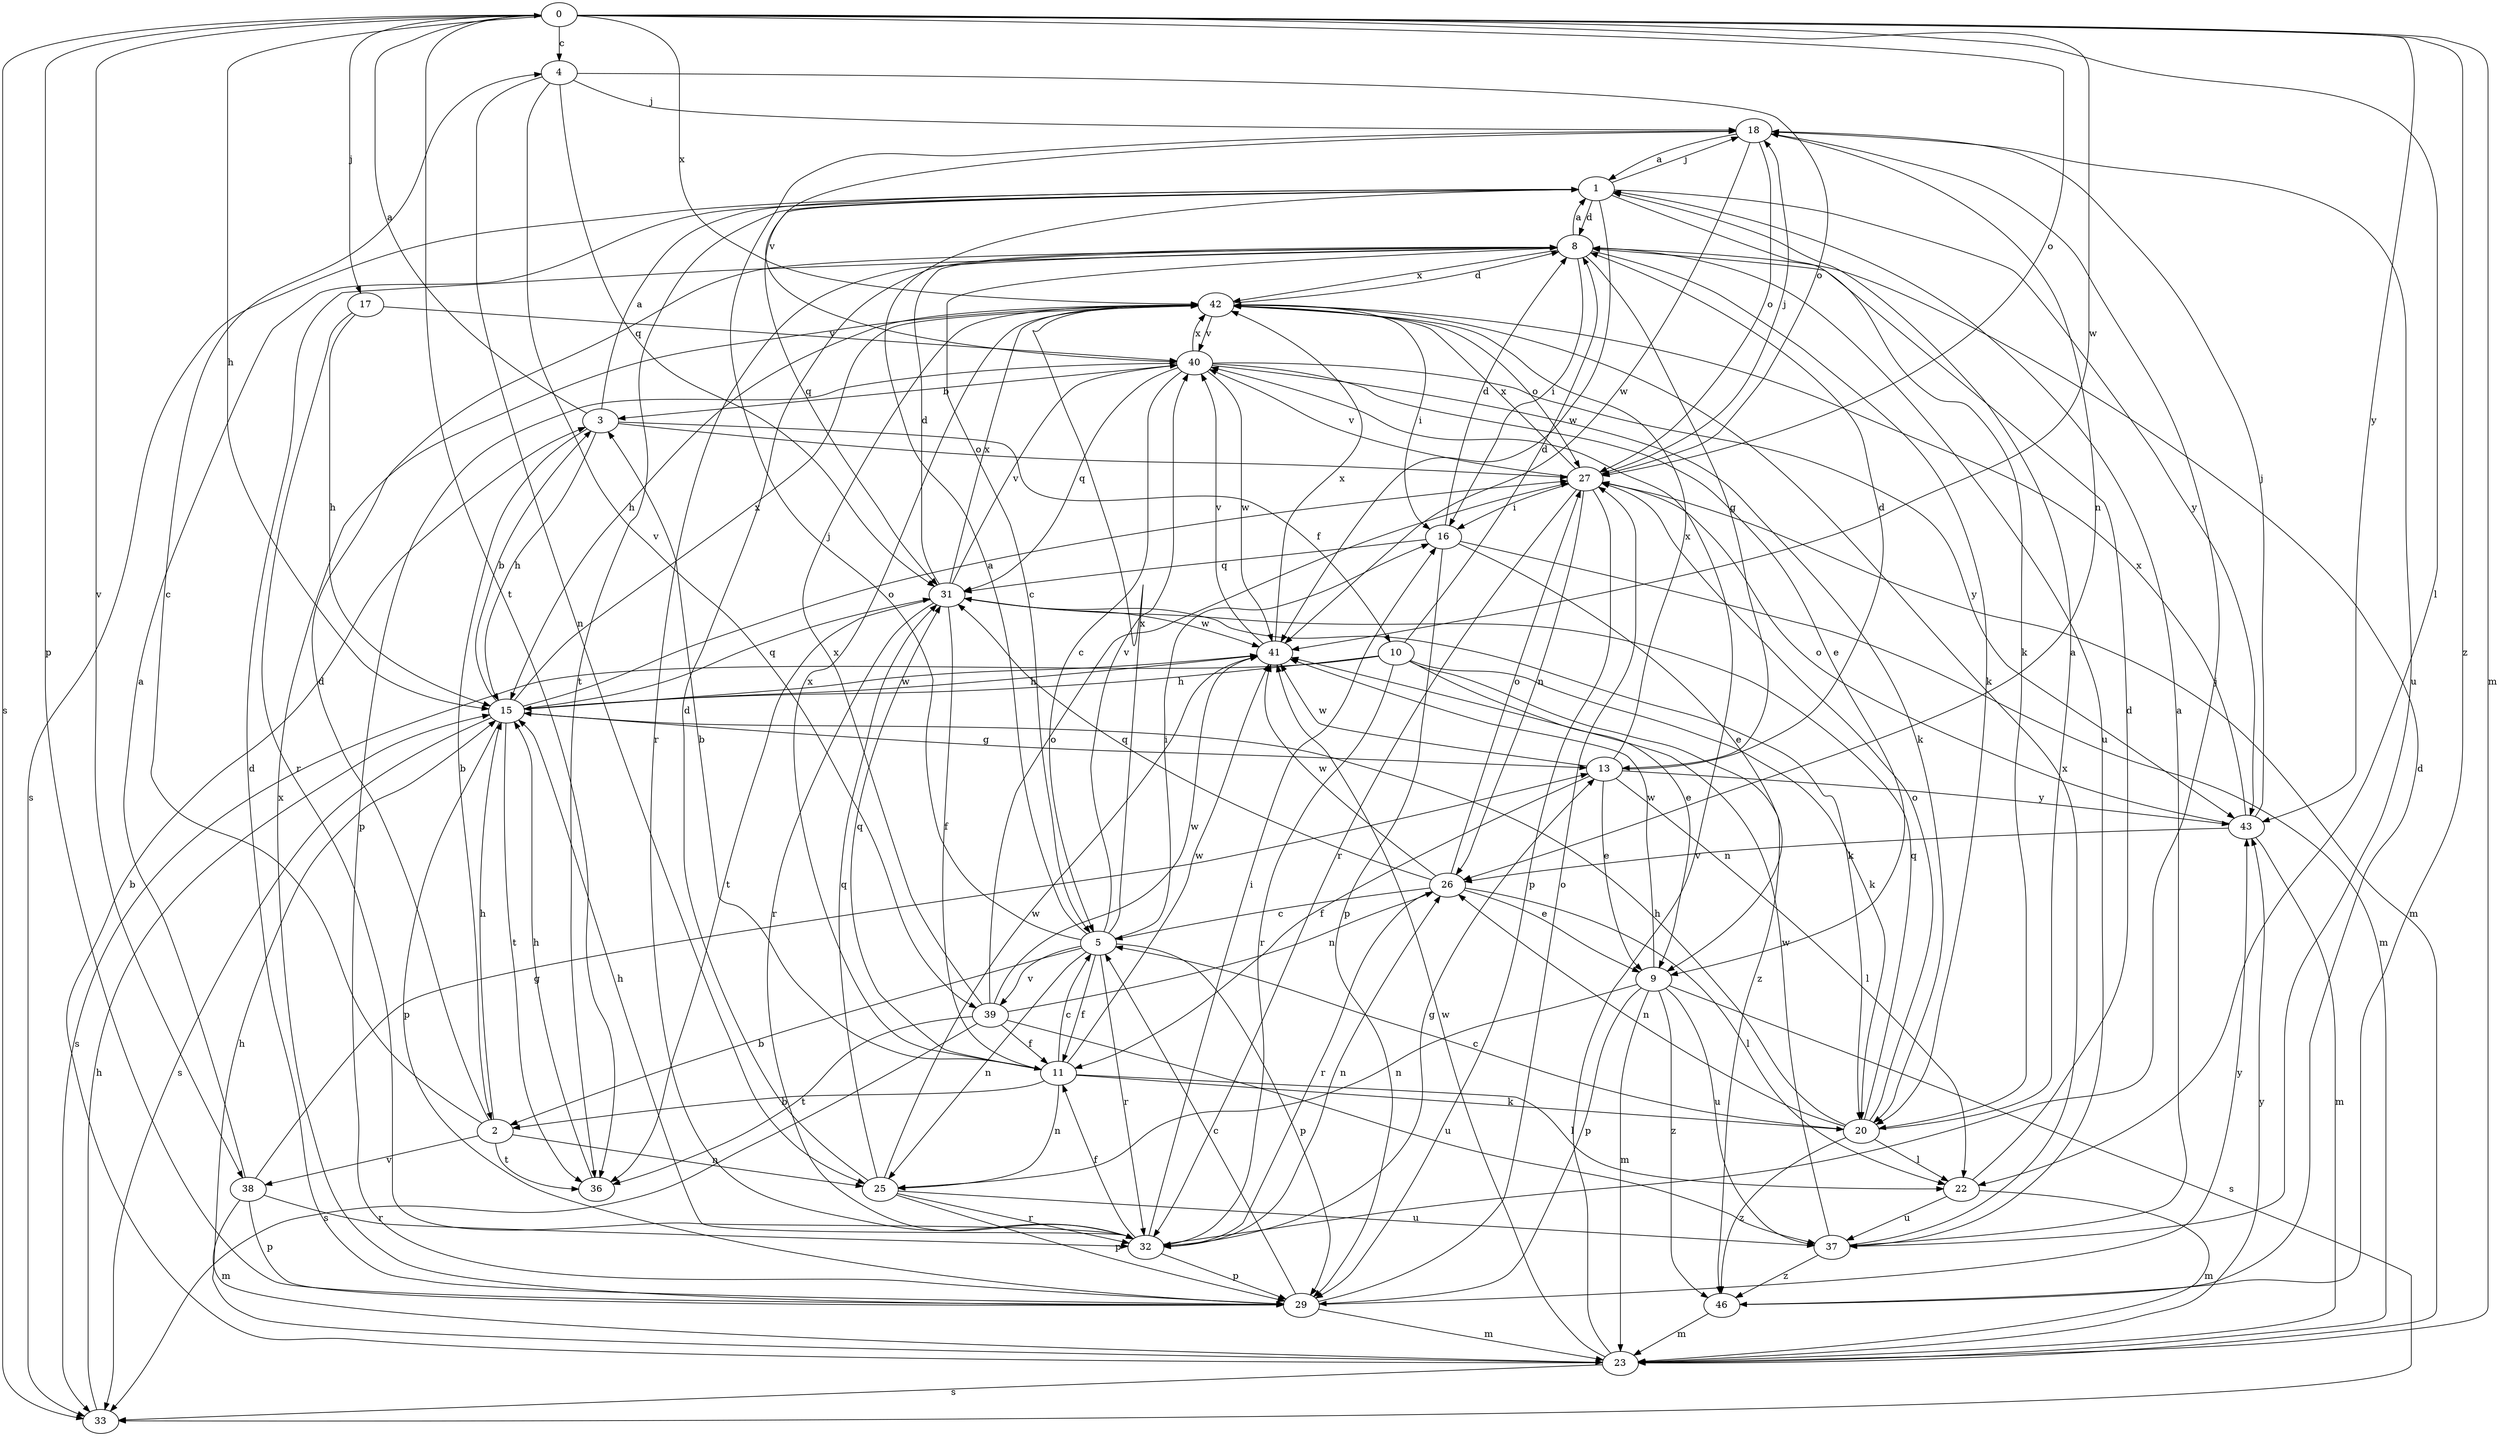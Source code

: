 strict digraph  {
0;
1;
2;
3;
4;
5;
8;
9;
10;
11;
13;
15;
16;
17;
18;
20;
22;
23;
25;
26;
27;
29;
31;
32;
33;
36;
37;
38;
39;
40;
41;
42;
43;
46;
0 -> 4  [label=c];
0 -> 15  [label=h];
0 -> 17  [label=j];
0 -> 22  [label=l];
0 -> 23  [label=m];
0 -> 27  [label=o];
0 -> 29  [label=p];
0 -> 33  [label=s];
0 -> 36  [label=t];
0 -> 38  [label=v];
0 -> 41  [label=w];
0 -> 42  [label=x];
0 -> 43  [label=y];
0 -> 46  [label=z];
1 -> 8  [label=d];
1 -> 18  [label=j];
1 -> 20  [label=k];
1 -> 31  [label=q];
1 -> 33  [label=s];
1 -> 36  [label=t];
1 -> 41  [label=w];
1 -> 43  [label=y];
2 -> 4  [label=c];
2 -> 8  [label=d];
2 -> 15  [label=h];
2 -> 25  [label=n];
2 -> 36  [label=t];
2 -> 38  [label=v];
3 -> 0  [label=a];
3 -> 1  [label=a];
3 -> 2  [label=b];
3 -> 10  [label=f];
3 -> 15  [label=h];
3 -> 27  [label=o];
4 -> 18  [label=j];
4 -> 25  [label=n];
4 -> 27  [label=o];
4 -> 31  [label=q];
4 -> 39  [label=v];
5 -> 1  [label=a];
5 -> 2  [label=b];
5 -> 11  [label=f];
5 -> 16  [label=i];
5 -> 18  [label=j];
5 -> 25  [label=n];
5 -> 29  [label=p];
5 -> 32  [label=r];
5 -> 39  [label=v];
5 -> 40  [label=v];
5 -> 42  [label=x];
8 -> 1  [label=a];
8 -> 5  [label=c];
8 -> 13  [label=g];
8 -> 16  [label=i];
8 -> 20  [label=k];
8 -> 32  [label=r];
8 -> 37  [label=u];
8 -> 42  [label=x];
9 -> 23  [label=m];
9 -> 25  [label=n];
9 -> 29  [label=p];
9 -> 33  [label=s];
9 -> 37  [label=u];
9 -> 41  [label=w];
9 -> 46  [label=z];
10 -> 8  [label=d];
10 -> 9  [label=e];
10 -> 15  [label=h];
10 -> 20  [label=k];
10 -> 32  [label=r];
10 -> 33  [label=s];
10 -> 46  [label=z];
11 -> 2  [label=b];
11 -> 3  [label=b];
11 -> 5  [label=c];
11 -> 20  [label=k];
11 -> 22  [label=l];
11 -> 25  [label=n];
11 -> 31  [label=q];
11 -> 41  [label=w];
11 -> 42  [label=x];
13 -> 8  [label=d];
13 -> 9  [label=e];
13 -> 11  [label=f];
13 -> 22  [label=l];
13 -> 41  [label=w];
13 -> 42  [label=x];
13 -> 43  [label=y];
15 -> 3  [label=b];
15 -> 13  [label=g];
15 -> 27  [label=o];
15 -> 29  [label=p];
15 -> 31  [label=q];
15 -> 33  [label=s];
15 -> 36  [label=t];
15 -> 41  [label=w];
15 -> 42  [label=x];
16 -> 8  [label=d];
16 -> 9  [label=e];
16 -> 23  [label=m];
16 -> 29  [label=p];
16 -> 31  [label=q];
17 -> 15  [label=h];
17 -> 32  [label=r];
17 -> 40  [label=v];
18 -> 1  [label=a];
18 -> 26  [label=n];
18 -> 27  [label=o];
18 -> 37  [label=u];
18 -> 40  [label=v];
18 -> 41  [label=w];
20 -> 1  [label=a];
20 -> 5  [label=c];
20 -> 15  [label=h];
20 -> 22  [label=l];
20 -> 26  [label=n];
20 -> 27  [label=o];
20 -> 31  [label=q];
20 -> 46  [label=z];
22 -> 8  [label=d];
22 -> 23  [label=m];
22 -> 37  [label=u];
23 -> 3  [label=b];
23 -> 15  [label=h];
23 -> 33  [label=s];
23 -> 40  [label=v];
23 -> 41  [label=w];
23 -> 43  [label=y];
25 -> 8  [label=d];
25 -> 29  [label=p];
25 -> 31  [label=q];
25 -> 32  [label=r];
25 -> 37  [label=u];
25 -> 41  [label=w];
26 -> 5  [label=c];
26 -> 9  [label=e];
26 -> 22  [label=l];
26 -> 27  [label=o];
26 -> 31  [label=q];
26 -> 32  [label=r];
26 -> 41  [label=w];
27 -> 16  [label=i];
27 -> 18  [label=j];
27 -> 23  [label=m];
27 -> 26  [label=n];
27 -> 29  [label=p];
27 -> 32  [label=r];
27 -> 40  [label=v];
27 -> 42  [label=x];
29 -> 5  [label=c];
29 -> 8  [label=d];
29 -> 23  [label=m];
29 -> 27  [label=o];
29 -> 42  [label=x];
29 -> 43  [label=y];
31 -> 8  [label=d];
31 -> 11  [label=f];
31 -> 20  [label=k];
31 -> 32  [label=r];
31 -> 36  [label=t];
31 -> 40  [label=v];
31 -> 41  [label=w];
31 -> 42  [label=x];
32 -> 11  [label=f];
32 -> 13  [label=g];
32 -> 15  [label=h];
32 -> 16  [label=i];
32 -> 18  [label=j];
32 -> 26  [label=n];
32 -> 29  [label=p];
33 -> 15  [label=h];
36 -> 15  [label=h];
37 -> 1  [label=a];
37 -> 41  [label=w];
37 -> 42  [label=x];
37 -> 46  [label=z];
38 -> 1  [label=a];
38 -> 13  [label=g];
38 -> 23  [label=m];
38 -> 29  [label=p];
38 -> 32  [label=r];
39 -> 11  [label=f];
39 -> 26  [label=n];
39 -> 27  [label=o];
39 -> 33  [label=s];
39 -> 36  [label=t];
39 -> 37  [label=u];
39 -> 41  [label=w];
39 -> 42  [label=x];
40 -> 3  [label=b];
40 -> 5  [label=c];
40 -> 9  [label=e];
40 -> 20  [label=k];
40 -> 29  [label=p];
40 -> 31  [label=q];
40 -> 41  [label=w];
40 -> 42  [label=x];
40 -> 43  [label=y];
41 -> 15  [label=h];
41 -> 40  [label=v];
41 -> 42  [label=x];
42 -> 8  [label=d];
42 -> 15  [label=h];
42 -> 16  [label=i];
42 -> 27  [label=o];
42 -> 40  [label=v];
43 -> 18  [label=j];
43 -> 23  [label=m];
43 -> 26  [label=n];
43 -> 27  [label=o];
43 -> 42  [label=x];
46 -> 8  [label=d];
46 -> 23  [label=m];
}
